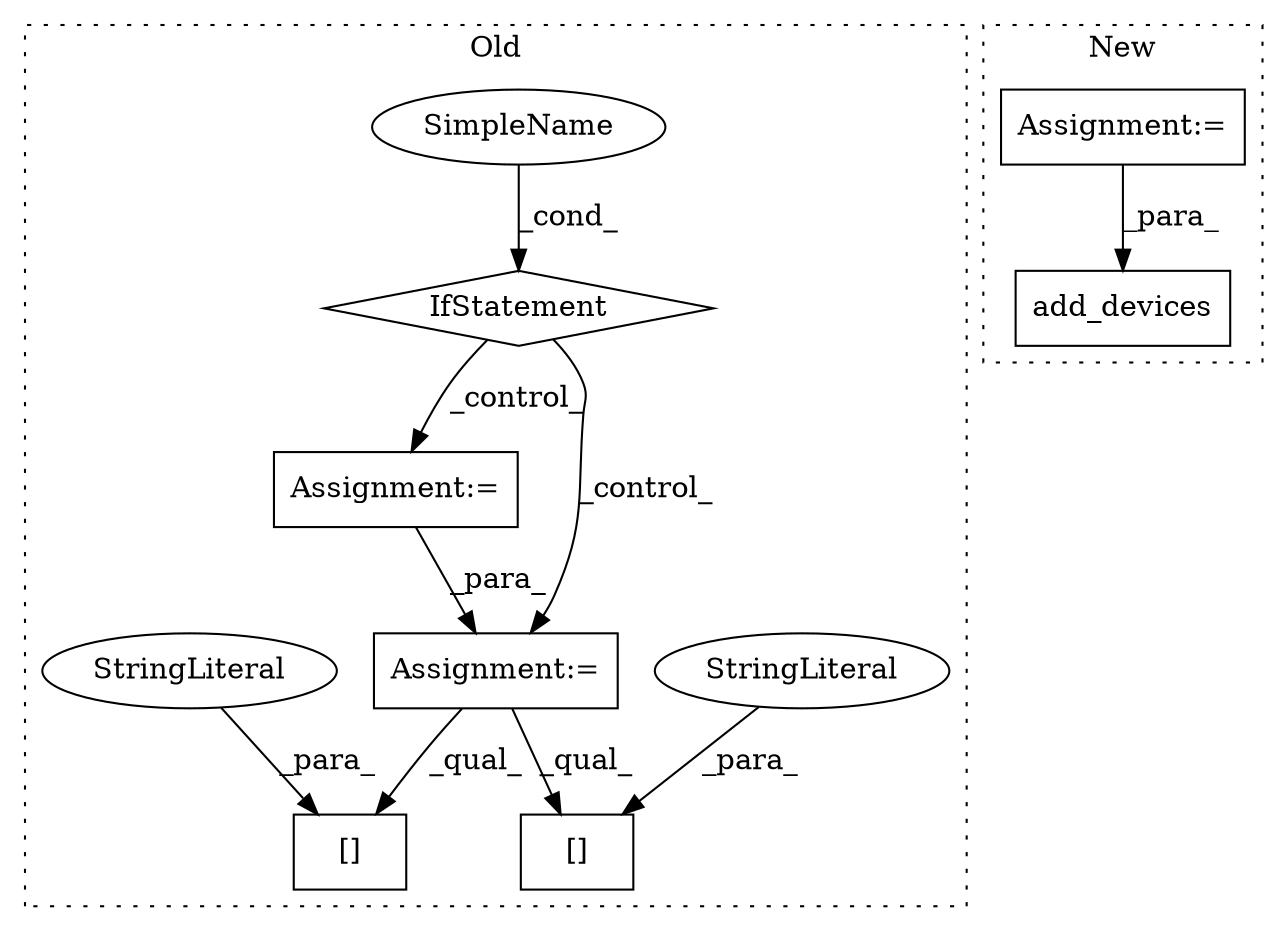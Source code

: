 digraph G {
subgraph cluster0 {
1 [label="[]" a="2" s="1794,1815" l="10,1" shape="box"];
3 [label="StringLiteral" a="45" s="1804" l="11" shape="ellipse"];
5 [label="Assignment:=" a="7" s="1506" l="1" shape="box"];
6 [label="Assignment:=" a="7" s="1568" l="1" shape="box"];
7 [label="[]" a="2" s="1724,1759" l="26,1" shape="box"];
8 [label="StringLiteral" a="45" s="1750" l="9" shape="ellipse"];
9 [label="IfStatement" a="25" s="1473,1487" l="4,2" shape="diamond"];
10 [label="SimpleName" a="42" s="" l="" shape="ellipse"];
label = "Old";
style="dotted";
}
subgraph cluster1 {
2 [label="add_devices" a="32" s="1893,1969" l="12,1" shape="box"];
4 [label="Assignment:=" a="7" s="1478" l="1" shape="box"];
label = "New";
style="dotted";
}
3 -> 1 [label="_para_"];
4 -> 2 [label="_para_"];
5 -> 6 [label="_para_"];
6 -> 1 [label="_qual_"];
6 -> 7 [label="_qual_"];
8 -> 7 [label="_para_"];
9 -> 6 [label="_control_"];
9 -> 5 [label="_control_"];
10 -> 9 [label="_cond_"];
}